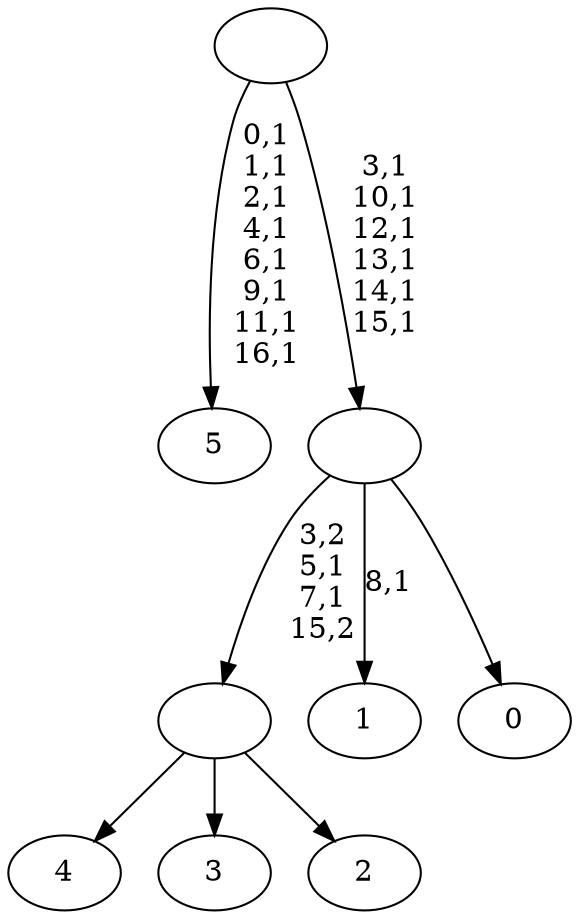 digraph T {
	23 [label="5"]
	14 [label="4"]
	13 [label="3"]
	12 [label="2"]
	11 [label=""]
	9 [label="1"]
	7 [label="0"]
	6 [label=""]
	0 [label=""]
	11 -> 14 [label=""]
	11 -> 13 [label=""]
	11 -> 12 [label=""]
	6 -> 9 [label="8,1"]
	6 -> 11 [label="3,2\n5,1\n7,1\n15,2"]
	6 -> 7 [label=""]
	0 -> 6 [label="3,1\n10,1\n12,1\n13,1\n14,1\n15,1"]
	0 -> 23 [label="0,1\n1,1\n2,1\n4,1\n6,1\n9,1\n11,1\n16,1"]
}
